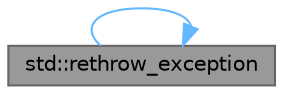 digraph "std::rethrow_exception"
{
 // LATEX_PDF_SIZE
  bgcolor="transparent";
  edge [fontname=Helvetica,fontsize=10,labelfontname=Helvetica,labelfontsize=10];
  node [fontname=Helvetica,fontsize=10,shape=box,height=0.2,width=0.4];
  rankdir="LR";
  Node1 [id="Node000001",label="std::rethrow_exception",height=0.2,width=0.4,color="gray40", fillcolor="grey60", style="filled", fontcolor="black",tooltip="Throw the object pointed to by the exception_ptr."];
  Node1 -> Node1 [id="edge3_Node000001_Node000001",color="steelblue1",style="solid",tooltip=" "];
}
